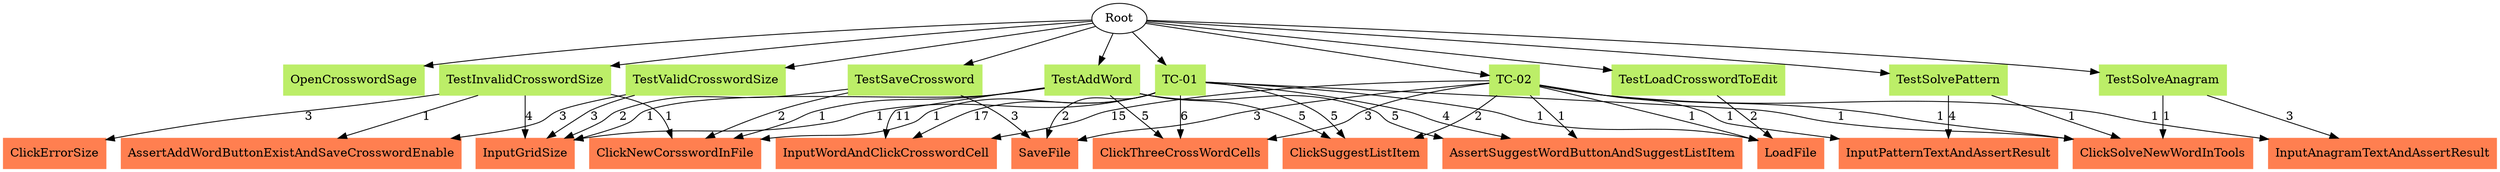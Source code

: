 // TC <-> UK
digraph {
	Root
	InputPatternTextAndAssertResult [color=coral shape=box style=filled]
	SaveFile [color=coral shape=box style=filled]
	InputGridSize [color=coral shape=box style=filled]
	AssertAddWordButtonExistAndSaveCrosswordEnable [color=coral shape=box style=filled]
	ClickSuggestListItem [color=coral shape=box style=filled]
	ClickThreeCrossWordCells [color=coral shape=box style=filled]
	InputWordAndClickCrosswordCell [color=coral shape=box style=filled]
	InputAnagramTextAndAssertResult [color=coral shape=box style=filled]
	LoadFile [color=coral shape=box style=filled]
	ClickNewCorsswordInFile [color=coral shape=box style=filled]
	ClickErrorSize [color=coral shape=box style=filled]
	ClickSolveNewWordInTools [color=coral shape=box style=filled]
	AssertSuggestWordButtonAndSuggestListItem [color=coral shape=box style=filled]
	OpenCrosswordSage [color=darkolivegreen2 shape=box style=filled]
		Root -> OpenCrosswordSage
	TestValidCrosswordSize [color=darkolivegreen2 shape=box style=filled]
		Root -> TestValidCrosswordSize
	TestInvalidCrosswordSize [color=darkolivegreen2 shape=box style=filled]
		Root -> TestInvalidCrosswordSize
	TestAddWord [color=darkolivegreen2 shape=box style=filled]
		Root -> TestAddWord
	TestSaveCrossword [color=darkolivegreen2 shape=box style=filled]
		Root -> TestSaveCrossword
	TestLoadCrosswordToEdit [color=darkolivegreen2 shape=box style=filled]
		Root -> TestLoadCrosswordToEdit
	TestSolvePattern [color=darkolivegreen2 shape=box style=filled]
		Root -> TestSolvePattern
	TestSolveAnagram [color=darkolivegreen2 shape=box style=filled]
		Root -> TestSolveAnagram
	"TC-01" [color=darkolivegreen2 shape=box style=filled]
		Root -> "TC-01"
	"TC-02" [color=darkolivegreen2 shape=box style=filled]
		Root -> "TC-02"
		TestValidCrosswordSize -> AssertAddWordButtonExistAndSaveCrosswordEnable [label=3]
		TestSaveCrossword -> ClickNewCorsswordInFile [label=2]
		TestAddWord -> ClickSuggestListItem [label=5]
		TestInvalidCrosswordSize -> ClickNewCorsswordInFile [label=1]
		TestLoadCrosswordToEdit -> LoadFile [label=2]
		"TC-01" -> SaveFile [label=2]
		"TC-01" -> ClickSolveNewWordInTools [label=1]
		"TC-01" -> ClickSuggestListItem [label=5]
		"TC-02" -> SaveFile [label=3]
		TestAddWord -> AssertSuggestWordButtonAndSuggestListItem [label=5]
		TestValidCrosswordSize -> InputGridSize [label=3]
		"TC-01" -> InputGridSize [label=1]
		"TC-01" -> AssertSuggestWordButtonAndSuggestListItem [label=4]
		"TC-02" -> LoadFile [label=1]
		TestInvalidCrosswordSize -> ClickErrorSize [label=3]
		TestAddWord -> InputGridSize [label=1]
		"TC-02" -> InputAnagramTextAndAssertResult [label=1]
		TestAddWord -> InputWordAndClickCrosswordCell [label=11]
		TestSaveCrossword -> SaveFile [label=3]
		TestInvalidCrosswordSize -> InputGridSize [label=4]
		"TC-02" -> ClickSolveNewWordInTools [label=1]
		TestAddWord -> ClickNewCorsswordInFile [label=1]
		TestSolveAnagram -> InputAnagramTextAndAssertResult [label=3]
		TestSolveAnagram -> ClickSolveNewWordInTools [label=1]
		"TC-01" -> ClickThreeCrossWordCells [label=6]
		"TC-02" -> AssertSuggestWordButtonAndSuggestListItem [label=1]
		"TC-01" -> InputWordAndClickCrosswordCell [label=17]
		"TC-01" -> LoadFile [label=1]
		TestSaveCrossword -> InputGridSize [label=2]
		"TC-01" -> ClickNewCorsswordInFile [label=1]
		"TC-02" -> InputWordAndClickCrosswordCell [label=15]
		TestSolvePattern -> InputPatternTextAndAssertResult [label=4]
		TestAddWord -> ClickThreeCrossWordCells [label=5]
		"TC-02" -> ClickSuggestListItem [label=2]
		"TC-02" -> InputPatternTextAndAssertResult [label=1]
		TestSolvePattern -> ClickSolveNewWordInTools [label=1]
		TestInvalidCrosswordSize -> AssertAddWordButtonExistAndSaveCrosswordEnable [label=1]
		"TC-02" -> ClickThreeCrossWordCells [label=3]
}